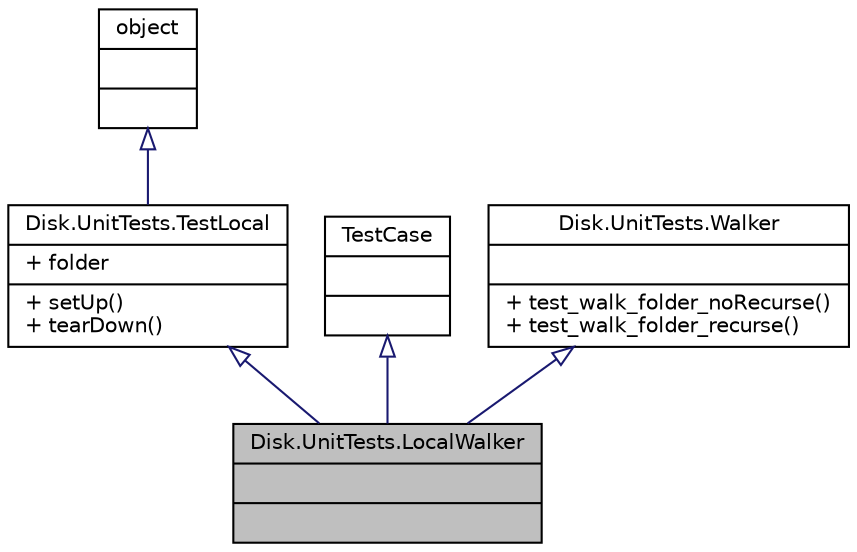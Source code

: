 digraph "Disk.UnitTests.LocalWalker"
{
 // INTERACTIVE_SVG=YES
  bgcolor="transparent";
  edge [fontname="Helvetica",fontsize="10",labelfontname="Helvetica",labelfontsize="10"];
  node [fontname="Helvetica",fontsize="10",shape=record];
  Node1 [label="{Disk.UnitTests.LocalWalker\n||}",height=0.2,width=0.4,color="black", fillcolor="grey75", style="filled" fontcolor="black"];
  Node2 -> Node1 [dir="back",color="midnightblue",fontsize="10",style="solid",arrowtail="onormal",fontname="Helvetica"];
  Node2 [label="{Disk.UnitTests.TestLocal\n|+ folder\l|+ setUp()\l+ tearDown()\l}",height=0.2,width=0.4,color="black",URL="$class_disk_1_1_unit_tests_1_1_test_local.html"];
  Node3 -> Node2 [dir="back",color="midnightblue",fontsize="10",style="solid",arrowtail="onormal",fontname="Helvetica"];
  Node3 [label="{object\n||}",height=0.2,width=0.4,color="black",URL="$classobject.html"];
  Node4 -> Node1 [dir="back",color="midnightblue",fontsize="10",style="solid",arrowtail="onormal",fontname="Helvetica"];
  Node4 [label="{TestCase\n||}",height=0.2,width=0.4,color="black",URL="$classunittest_1_1_test_case.html"];
  Node5 -> Node1 [dir="back",color="midnightblue",fontsize="10",style="solid",arrowtail="onormal",fontname="Helvetica"];
  Node5 [label="{Disk.UnitTests.Walker\n||+ test_walk_folder_noRecurse()\l+ test_walk_folder_recurse()\l}",height=0.2,width=0.4,color="black",URL="$class_disk_1_1_unit_tests_1_1_walker.html"];
}
